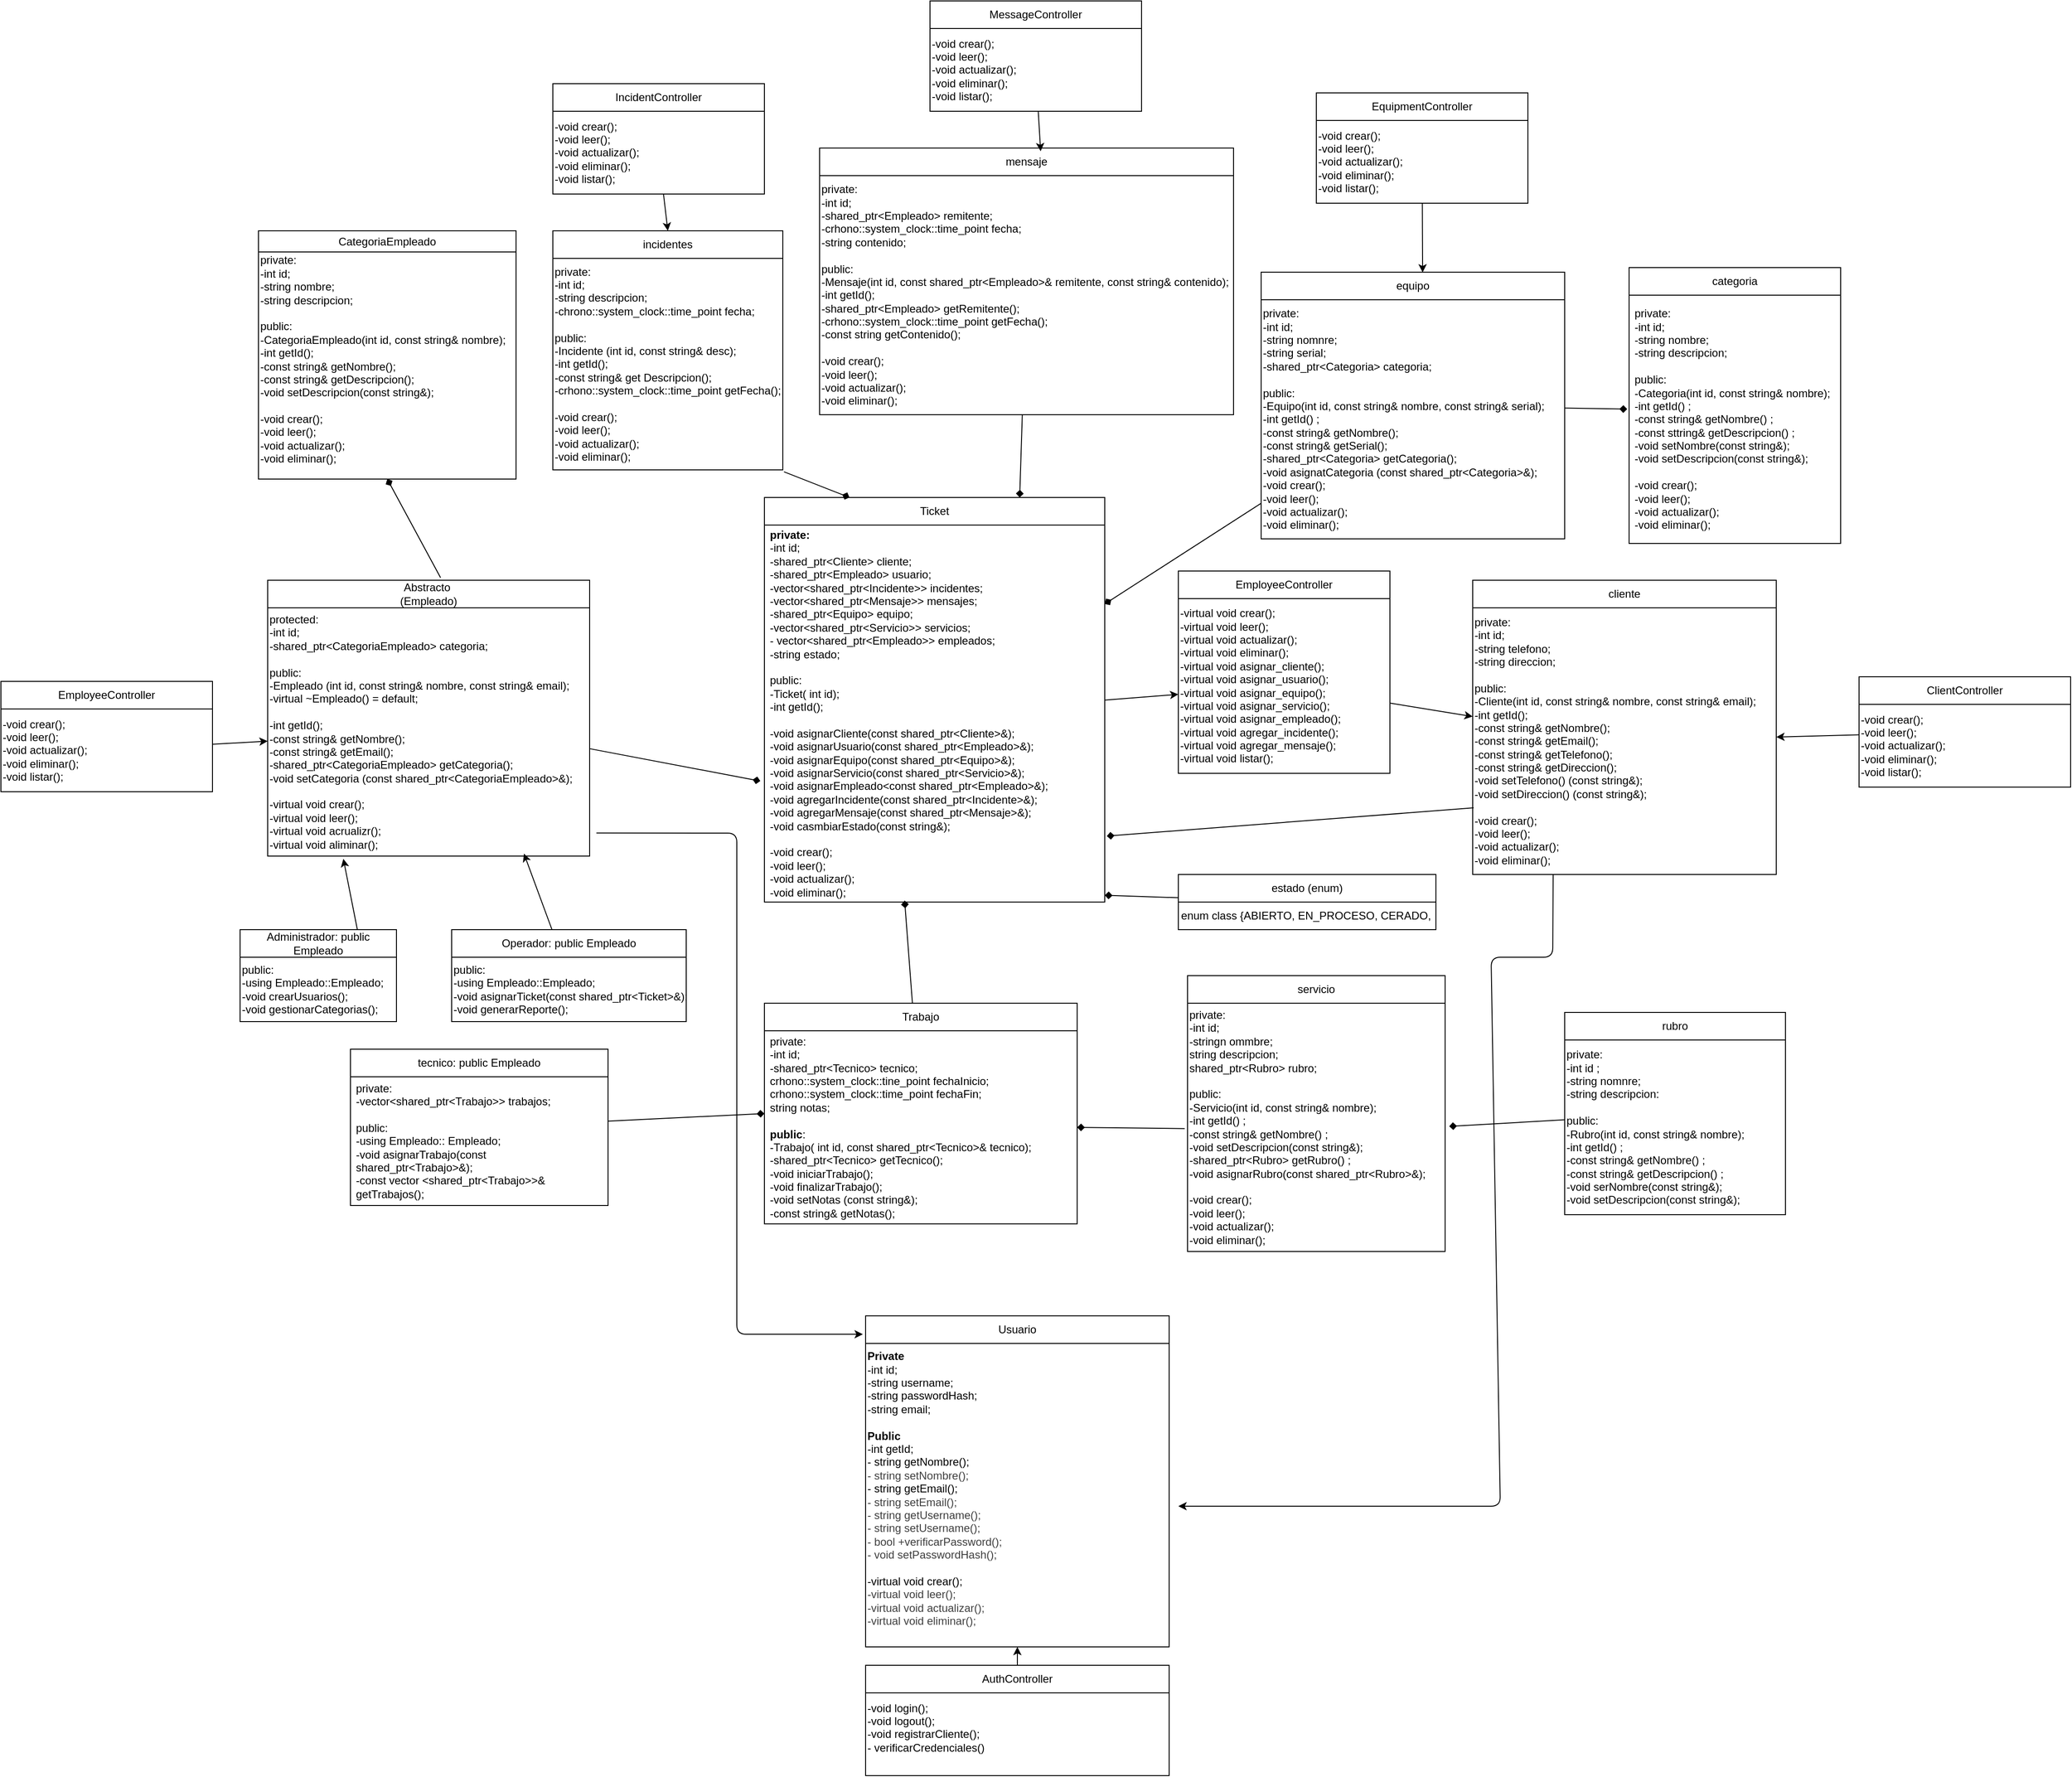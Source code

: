 <mxfile>
    <diagram id="UQxmLaQo9ilIOWJyvR82" name="Page-1">
        <mxGraphModel dx="1830" dy="1915" grid="1" gridSize="10" guides="1" tooltips="1" connect="1" arrows="1" fold="1" page="1" pageScale="1" pageWidth="850" pageHeight="1100" math="0" shadow="0">
            <root>
                <mxCell id="0"/>
                <mxCell id="1" parent="0"/>
                <mxCell id="27" style="edgeStyle=none;html=1;endArrow=diamond;endFill=1;entryX=-0.012;entryY=0.679;entryDx=0;entryDy=0;entryPerimeter=0;" parent="1" source="2" target="16" edge="1">
                    <mxGeometry relative="1" as="geometry">
                        <mxPoint x="500" y="267" as="targetPoint"/>
                    </mxGeometry>
                </mxCell>
                <mxCell id="2" value="Abstracto&amp;nbsp;&lt;div&gt;(Empleado)&lt;/div&gt;" style="swimlane;fontStyle=0;childLayout=stackLayout;horizontal=1;startSize=30;horizontalStack=0;resizeParent=1;resizeParentMax=0;resizeLast=0;collapsible=1;marginBottom=0;whiteSpace=wrap;html=1;" parent="1" vertex="1">
                    <mxGeometry x="-40" y="160" width="350" height="300" as="geometry"/>
                </mxCell>
                <mxCell id="86" value="protected:&lt;div&gt;-int id;&lt;/div&gt;&lt;div&gt;-shared_ptr&amp;lt;CategoriaEmpleado&amp;gt; categoria;&lt;/div&gt;&lt;div&gt;&lt;br&gt;&lt;/div&gt;&lt;div&gt;public:&lt;/div&gt;&lt;div&gt;-Empleado (int id, const string&amp;amp; nombre, const string&amp;amp; email);&lt;/div&gt;&lt;div&gt;-virtual ~Empleado() = default;&lt;/div&gt;&lt;div&gt;&lt;br&gt;&lt;/div&gt;&lt;div&gt;-int getId();&lt;/div&gt;&lt;div&gt;-const string&amp;amp; getNombre();&lt;/div&gt;&lt;div&gt;-const string&amp;amp; getEmail();&lt;/div&gt;&lt;div&gt;-shared_ptr&amp;lt;CategoriaEmpleado&amp;gt; getCategoria();&lt;/div&gt;&lt;div&gt;-void setCategoria (const shared_ptr&amp;lt;CategoriaEmpleado&amp;gt;&amp;amp;);&lt;/div&gt;&lt;div&gt;&lt;br&gt;&lt;/div&gt;&lt;div&gt;-virtual void crear();&lt;/div&gt;&lt;div&gt;-virtual void leer();&lt;/div&gt;&lt;div&gt;-virtual void acrualizr();&lt;/div&gt;&lt;div&gt;-virtual void aliminar();&lt;/div&gt;" style="text;html=1;align=left;verticalAlign=middle;resizable=0;points=[];autosize=1;strokeColor=none;fillColor=none;" parent="2" vertex="1">
                    <mxGeometry y="30" width="350" height="270" as="geometry"/>
                </mxCell>
                <mxCell id="29" style="edgeStyle=none;html=1;exitX=0.75;exitY=0;exitDx=0;exitDy=0;entryX=0.235;entryY=1.011;entryDx=0;entryDy=0;entryPerimeter=0;" parent="1" source="7" target="86" edge="1">
                    <mxGeometry relative="1" as="geometry">
                        <mxPoint x="230" y="190" as="targetPoint"/>
                    </mxGeometry>
                </mxCell>
                <mxCell id="7" value="Administrador: public Empleado" style="swimlane;fontStyle=0;childLayout=stackLayout;horizontal=1;startSize=30;horizontalStack=0;resizeParent=1;resizeParentMax=0;resizeLast=0;collapsible=1;marginBottom=0;whiteSpace=wrap;html=1;" parent="1" vertex="1">
                    <mxGeometry x="-70" y="540" width="170" height="100" as="geometry"/>
                </mxCell>
                <mxCell id="90" value="public:&lt;div&gt;-using Empleado::Empleado;&lt;/div&gt;&lt;div&gt;-void crearUsuarios();&lt;/div&gt;&lt;div&gt;-void gestionarCategorias();&lt;/div&gt;" style="text;html=1;align=left;verticalAlign=middle;resizable=0;points=[];autosize=1;strokeColor=none;fillColor=none;" parent="7" vertex="1">
                    <mxGeometry y="30" width="170" height="70" as="geometry"/>
                </mxCell>
                <mxCell id="28" style="edgeStyle=none;html=1;entryX=0.796;entryY=0.99;entryDx=0;entryDy=0;entryPerimeter=0;" parent="1" source="11" target="86" edge="1">
                    <mxGeometry relative="1" as="geometry">
                        <mxPoint x="250" y="180" as="targetPoint"/>
                    </mxGeometry>
                </mxCell>
                <mxCell id="11" value="Operador: public Empleado" style="swimlane;fontStyle=0;childLayout=stackLayout;horizontal=1;startSize=30;horizontalStack=0;resizeParent=1;resizeParentMax=0;resizeLast=0;collapsible=1;marginBottom=0;whiteSpace=wrap;html=1;" parent="1" vertex="1">
                    <mxGeometry x="160" y="540" width="255" height="100" as="geometry"/>
                </mxCell>
                <mxCell id="91" value="public:&lt;div&gt;-using Empleado::Empleado;&lt;/div&gt;&lt;div&gt;-void asignarTicket(const shared_ptr&amp;lt;Ticket&amp;gt;&amp;amp;);&lt;/div&gt;&lt;div&gt;-void generarReporte();&lt;/div&gt;" style="text;html=1;align=left;verticalAlign=middle;resizable=0;points=[];autosize=1;strokeColor=none;fillColor=none;" parent="11" vertex="1">
                    <mxGeometry y="30" width="255" height="70" as="geometry"/>
                </mxCell>
                <mxCell id="15" value="Ticket" style="swimlane;fontStyle=0;childLayout=stackLayout;horizontal=1;startSize=30;horizontalStack=0;resizeParent=1;resizeParentMax=0;resizeLast=0;collapsible=1;marginBottom=0;whiteSpace=wrap;html=1;" parent="1" vertex="1">
                    <mxGeometry x="500" y="70" width="370" height="440" as="geometry"/>
                </mxCell>
                <mxCell id="16" value="&lt;b&gt;private:&lt;/b&gt;&lt;div&gt;-int id;&lt;/div&gt;&lt;div&gt;-shared_ptr&amp;lt;Cliente&amp;gt; cliente;&lt;/div&gt;&lt;div&gt;-shared_ptr&amp;lt;Empleado&amp;gt; usuario;&lt;/div&gt;&lt;div&gt;-vector&amp;lt;shared_ptr&amp;lt;Incidente&amp;gt;&amp;gt; incidentes;&lt;/div&gt;&lt;div&gt;-vector&amp;lt;shared_ptr&amp;lt;Mensaje&amp;gt;&amp;gt; mensajes;&lt;/div&gt;&lt;div&gt;-shared_ptr&amp;lt;Equipo&amp;gt; equipo;&lt;/div&gt;&lt;div&gt;-vector&amp;lt;shared_ptr&amp;lt;Servicio&amp;gt;&amp;gt; servicios;&lt;/div&gt;&lt;div&gt;- vector&amp;lt;shared_ptr&amp;lt;Empleado&amp;gt;&amp;gt; empleados;&lt;/div&gt;&lt;div&gt;-string estado;&lt;/div&gt;&lt;div&gt;&lt;br&gt;&lt;/div&gt;&lt;div&gt;public:&lt;/div&gt;&lt;div&gt;-Ticket( int id);&lt;/div&gt;&lt;div&gt;-int getId();&lt;/div&gt;&lt;div&gt;&lt;br&gt;&lt;/div&gt;&lt;div&gt;-void asignarCliente(const shared_ptr&amp;lt;Cliente&amp;gt;&amp;amp;);&lt;/div&gt;&lt;div&gt;-void asignarUsuario(const shared_ptr&amp;lt;Empleado&amp;gt;&amp;amp;);&lt;/div&gt;&lt;div&gt;-void asignarEquipo(const shared_ptr&amp;lt;Equipo&amp;gt;&amp;amp;);&lt;/div&gt;&lt;div&gt;-void asignarServicio(const shared_ptr&amp;lt;Servicio&amp;gt;&amp;amp;);&lt;/div&gt;&lt;div&gt;-void asignarEmpleado&amp;lt;const shared_ptr&amp;lt;Empleado&amp;gt;&amp;amp;);&lt;/div&gt;&lt;div&gt;-void agregarIncidente(const shared_ptr&amp;lt;Incidente&amp;gt;&amp;amp;);&lt;/div&gt;&lt;div&gt;-void agregarMensaje(const shared_ptr&amp;lt;Mensaje&amp;gt;&amp;amp;);&lt;/div&gt;&lt;div&gt;-void casmbiarEstado(const string&amp;amp;);&lt;/div&gt;&lt;div&gt;&lt;br&gt;&lt;/div&gt;&lt;div&gt;-void crear();&lt;/div&gt;&lt;div&gt;-void leer();&lt;/div&gt;&lt;div&gt;-void actualizar();&lt;/div&gt;&lt;div&gt;-void eliminar();&lt;/div&gt;" style="text;strokeColor=none;fillColor=none;align=left;verticalAlign=middle;spacingLeft=4;spacingRight=4;overflow=hidden;points=[[0,0.5],[1,0.5]];portConstraint=eastwest;rotatable=0;whiteSpace=wrap;html=1;" parent="15" vertex="1">
                    <mxGeometry y="30" width="370" height="410" as="geometry"/>
                </mxCell>
                <mxCell id="43" style="edgeStyle=none;html=1;endArrow=diamond;endFill=1;entryX=0.25;entryY=0;entryDx=0;entryDy=0;exitX=1.005;exitY=1.009;exitDx=0;exitDy=0;exitPerimeter=0;" parent="1" source="92" target="15" edge="1">
                    <mxGeometry relative="1" as="geometry">
                        <mxPoint x="520" y="110" as="sourcePoint"/>
                    </mxGeometry>
                </mxCell>
                <mxCell id="23" value="incidentes" style="swimlane;fontStyle=0;childLayout=stackLayout;horizontal=1;startSize=30;horizontalStack=0;resizeParent=1;resizeParentMax=0;resizeLast=0;collapsible=1;marginBottom=0;whiteSpace=wrap;html=1;" parent="1" vertex="1">
                    <mxGeometry x="270" y="-220" width="250" height="260" as="geometry"/>
                </mxCell>
                <mxCell id="92" value="private:&lt;div&gt;-int id;&lt;/div&gt;&lt;div&gt;-string descripcion;&lt;/div&gt;&lt;div&gt;-chrono::system_clock::time_point fecha;&lt;/div&gt;&lt;div&gt;&lt;br&gt;&lt;/div&gt;&lt;div&gt;public:&lt;/div&gt;&lt;div&gt;-Incidente (int id, const string&amp;amp; desc);&lt;/div&gt;&lt;div&gt;-int getId();&lt;/div&gt;&lt;div&gt;-const string&amp;amp; get Descripcion();&lt;/div&gt;&lt;div&gt;-crhono::system_clock::time_point getFecha();&lt;/div&gt;&lt;div&gt;&lt;br&gt;&lt;/div&gt;&lt;div&gt;-void crear();&lt;/div&gt;&lt;div&gt;-void leer();&lt;/div&gt;&lt;div&gt;-void actualizar();&lt;/div&gt;&lt;div&gt;-void eliminar();&lt;/div&gt;" style="text;html=1;align=left;verticalAlign=middle;resizable=0;points=[];autosize=1;strokeColor=none;fillColor=none;" parent="23" vertex="1">
                    <mxGeometry y="30" width="250" height="230" as="geometry"/>
                </mxCell>
                <mxCell id="56" style="edgeStyle=none;html=1;endArrow=diamond;endFill=1;" parent="1" source="30" target="16" edge="1">
                    <mxGeometry relative="1" as="geometry"/>
                </mxCell>
                <mxCell id="80" style="edgeStyle=none;html=1;endArrow=diamond;endFill=1;entryX=-0.009;entryY=0.459;entryDx=0;entryDy=0;entryPerimeter=0;" parent="1" source="30" target="76" edge="1">
                    <mxGeometry relative="1" as="geometry">
                        <mxPoint x="980" y="140" as="targetPoint"/>
                    </mxGeometry>
                </mxCell>
                <mxCell id="30" value="equipo" style="swimlane;fontStyle=0;childLayout=stackLayout;horizontal=1;startSize=30;horizontalStack=0;resizeParent=1;resizeParentMax=0;resizeLast=0;collapsible=1;marginBottom=0;whiteSpace=wrap;html=1;" parent="1" vertex="1">
                    <mxGeometry x="1040" y="-175" width="330" height="290" as="geometry"/>
                </mxCell>
                <mxCell id="84" value="private:&lt;div&gt;-int id;&lt;/div&gt;&lt;div&gt;-string nomnre;&lt;/div&gt;&lt;div&gt;-string serial;&lt;/div&gt;&lt;div&gt;-shared_ptr&amp;lt;Categoria&amp;gt; categoria;&lt;/div&gt;&lt;div&gt;&lt;br&gt;&lt;/div&gt;&lt;div&gt;public:&lt;/div&gt;&lt;div&gt;-Equipo(int id, const string&amp;amp; nombre, const string&amp;amp; serial);&lt;/div&gt;&lt;div&gt;-int getId() ;&lt;/div&gt;&lt;div&gt;-const string&amp;amp; getNombre();&lt;/div&gt;&lt;div&gt;-const string&amp;amp; getSerial();&lt;/div&gt;&lt;div&gt;-shared_ptr&amp;lt;Categoria&amp;gt; getCategoria();&lt;/div&gt;&lt;div&gt;-void asignatCategoria (const shared_ptr&amp;lt;Categoria&amp;gt;&amp;amp;);&lt;/div&gt;&lt;div&gt;-void crear();&lt;/div&gt;&lt;div&gt;-void leer();&lt;/div&gt;&lt;div&gt;-void actualizar();&lt;/div&gt;&lt;div&gt;-void eliminar();&amp;nbsp;&lt;/div&gt;" style="text;html=1;align=left;verticalAlign=middle;resizable=0;points=[];autosize=1;strokeColor=none;fillColor=none;" parent="30" vertex="1">
                    <mxGeometry y="30" width="330" height="260" as="geometry"/>
                </mxCell>
                <mxCell id="35" value="cliente" style="swimlane;fontStyle=0;childLayout=stackLayout;horizontal=1;startSize=30;horizontalStack=0;resizeParent=1;resizeParentMax=0;resizeLast=0;collapsible=1;marginBottom=0;whiteSpace=wrap;html=1;" parent="1" vertex="1">
                    <mxGeometry x="1270" y="160" width="330" height="320" as="geometry"/>
                </mxCell>
                <mxCell id="85" value="private:&lt;div&gt;-int id;&lt;/div&gt;&lt;div&gt;-string telefono;&lt;/div&gt;&lt;div&gt;-string direccion;&lt;/div&gt;&lt;div&gt;&lt;br&gt;&lt;/div&gt;&lt;div&gt;public:&lt;/div&gt;&lt;div&gt;-Cliente(int id, const string&amp;amp; nombre, const string&amp;amp; email);&lt;/div&gt;&lt;div&gt;-int getId();&lt;/div&gt;&lt;div&gt;-const string&amp;amp; getNombre();&lt;/div&gt;&lt;div&gt;-const string&amp;amp; getEmail();&lt;/div&gt;&lt;div&gt;-const string&amp;amp; getTelefono();&lt;/div&gt;&lt;div&gt;-const string&amp;amp; getDireccion();&lt;/div&gt;&lt;div&gt;-void setTelefono() (const string&amp;amp;);&lt;/div&gt;&lt;div&gt;-void setDireccion() (const string&amp;amp;);&lt;/div&gt;&lt;div&gt;&lt;br&gt;&lt;/div&gt;&lt;div&gt;-void crear();&lt;/div&gt;&lt;div&gt;-void leer();&lt;/div&gt;&lt;div&gt;-void actualizar();&lt;/div&gt;&lt;div&gt;-void eliminar();&lt;/div&gt;" style="text;html=1;align=left;verticalAlign=middle;resizable=0;points=[];autosize=1;strokeColor=none;fillColor=none;" parent="35" vertex="1">
                    <mxGeometry y="30" width="330" height="290" as="geometry"/>
                </mxCell>
                <mxCell id="39" value="mensaje" style="swimlane;fontStyle=0;childLayout=stackLayout;horizontal=1;startSize=30;horizontalStack=0;resizeParent=1;resizeParentMax=0;resizeLast=0;collapsible=1;marginBottom=0;whiteSpace=wrap;html=1;" parent="1" vertex="1">
                    <mxGeometry x="560" y="-310" width="450" height="290" as="geometry"/>
                </mxCell>
                <mxCell id="93" value="private:&lt;div&gt;-int id;&lt;/div&gt;&lt;div&gt;-shared_ptr&amp;lt;Empleado&amp;gt; remitente;&lt;/div&gt;&lt;div&gt;-crhono::system_clock::time_point fecha;&lt;/div&gt;&lt;div&gt;-string contenido;&lt;/div&gt;&lt;div&gt;&lt;br&gt;&lt;/div&gt;&lt;div&gt;public:&lt;/div&gt;&lt;div&gt;-Mensaje(int id, const shared_ptr&amp;lt;Empleado&amp;gt;&amp;amp; remitente, const string&amp;amp; contenido);&lt;/div&gt;&lt;div&gt;-int getId();&lt;/div&gt;&lt;div&gt;-shared_ptr&amp;lt;Empleado&amp;gt; getRemitente();&lt;/div&gt;&lt;div&gt;-crhono::system_clock::time_point getFecha();&lt;/div&gt;&lt;div&gt;-const string getContenido();&lt;/div&gt;&lt;div&gt;&lt;br&gt;&lt;/div&gt;&lt;div&gt;-void crear();&lt;/div&gt;&lt;div&gt;-void leer();&lt;/div&gt;&lt;div&gt;-void actualizar();&lt;/div&gt;&lt;div&gt;-void eliminar();&lt;/div&gt;" style="text;html=1;align=left;verticalAlign=middle;resizable=0;points=[];autosize=1;strokeColor=none;fillColor=none;" parent="39" vertex="1">
                    <mxGeometry y="30" width="450" height="260" as="geometry"/>
                </mxCell>
                <mxCell id="44" style="edgeStyle=none;html=1;endArrow=diamond;endFill=1;entryX=0.75;entryY=0;entryDx=0;entryDy=0;" parent="1" source="39" target="15" edge="1">
                    <mxGeometry relative="1" as="geometry">
                        <mxPoint x="750" y="146" as="targetPoint"/>
                    </mxGeometry>
                </mxCell>
                <mxCell id="55" style="edgeStyle=none;html=1;endArrow=diamond;endFill=1;entryX=0;entryY=0.5;entryDx=0;entryDy=0;" parent="1" source="45" target="49" edge="1">
                    <mxGeometry relative="1" as="geometry">
                        <mxPoint x="740" y="570" as="targetPoint"/>
                    </mxGeometry>
                </mxCell>
                <mxCell id="45" value="tecnico: public Empleado" style="swimlane;fontStyle=0;childLayout=stackLayout;horizontal=1;startSize=30;horizontalStack=0;resizeParent=1;resizeParentMax=0;resizeLast=0;collapsible=1;marginBottom=0;whiteSpace=wrap;html=1;" parent="1" vertex="1">
                    <mxGeometry x="50" y="670" width="280" height="170" as="geometry"/>
                </mxCell>
                <mxCell id="22" value="private:&lt;div&gt;-vector&amp;lt;shared_ptr&amp;lt;Trabajo&amp;gt;&amp;gt; trabajos;&lt;/div&gt;&lt;div&gt;&lt;br&gt;&lt;/div&gt;&lt;div&gt;public:&lt;/div&gt;&lt;div&gt;-using Empleado:: Empleado;&lt;/div&gt;&lt;div&gt;-void asignarTrabajo(const shared_ptr&amp;lt;Trabajo&amp;gt;&amp;amp;);&lt;/div&gt;&lt;div&gt;-const vector &amp;lt;shared_ptr&amp;lt;Trabajo&amp;gt;&amp;gt;&amp;amp; getTrabajos();&lt;/div&gt;" style="text;strokeColor=none;fillColor=none;align=left;verticalAlign=middle;spacingLeft=4;spacingRight=4;overflow=hidden;points=[[0,0.5],[1,0.5]];portConstraint=eastwest;rotatable=0;whiteSpace=wrap;html=1;" parent="45" vertex="1">
                    <mxGeometry y="30" width="280" height="140" as="geometry"/>
                </mxCell>
                <mxCell id="63" style="edgeStyle=none;html=1;endArrow=diamond;endFill=1;entryX=0.412;entryY=0.996;entryDx=0;entryDy=0;entryPerimeter=0;" parent="1" source="49" target="16" edge="1">
                    <mxGeometry relative="1" as="geometry">
                        <mxPoint x="640" y="512" as="targetPoint"/>
                    </mxGeometry>
                </mxCell>
                <mxCell id="49" value="Trabajo" style="swimlane;fontStyle=0;childLayout=stackLayout;horizontal=1;startSize=30;horizontalStack=0;resizeParent=1;resizeParentMax=0;resizeLast=0;collapsible=1;marginBottom=0;whiteSpace=wrap;html=1;" parent="1" vertex="1">
                    <mxGeometry x="500" y="620" width="340" height="240" as="geometry"/>
                </mxCell>
                <mxCell id="50" value="private:&lt;div&gt;-int id;&lt;/div&gt;&lt;div&gt;-shared_ptr&amp;lt;Tecnico&amp;gt; tecnico;&lt;/div&gt;&lt;div&gt;crhono::system_clock::tine_point fechaInicio;&lt;/div&gt;&lt;div&gt;crhono::system_clock::time_point fechaFin;&lt;/div&gt;&lt;div&gt;string notas;&lt;/div&gt;&lt;div&gt;&lt;br&gt;&lt;/div&gt;&lt;div&gt;&lt;b&gt;public&lt;/b&gt;:&lt;/div&gt;&lt;div&gt;-Trabajo( int id, const shared_ptr&amp;lt;Tecnico&amp;gt;&amp;amp; tecnico);&lt;/div&gt;&lt;div&gt;-shared_ptr&amp;lt;Tecnico&amp;gt; getTecnico();&lt;/div&gt;&lt;div&gt;-void iniciarTrabajo();&lt;/div&gt;&lt;div&gt;-void finalizarTrabajo();&lt;/div&gt;&lt;div&gt;-void setNotas (const string&amp;amp;);&lt;/div&gt;&lt;div&gt;-const string&amp;amp; getNotas();&lt;/div&gt;" style="text;strokeColor=none;fillColor=none;align=left;verticalAlign=middle;spacingLeft=4;spacingRight=4;overflow=hidden;points=[[0,0.5],[1,0.5]];portConstraint=eastwest;rotatable=0;whiteSpace=wrap;html=1;" parent="49" vertex="1">
                    <mxGeometry y="30" width="340" height="210" as="geometry"/>
                </mxCell>
                <mxCell id="57" value="estado (enum)" style="swimlane;fontStyle=0;childLayout=stackLayout;horizontal=1;startSize=30;horizontalStack=0;resizeParent=1;resizeParentMax=0;resizeLast=0;collapsible=1;marginBottom=0;whiteSpace=wrap;html=1;" parent="1" vertex="1">
                    <mxGeometry x="950" y="480" width="280" height="60" as="geometry"/>
                </mxCell>
                <mxCell id="95" value="enum class {ABIERTO, EN_PROCESO, CERADO,&amp;nbsp;" style="text;html=1;align=center;verticalAlign=middle;resizable=0;points=[];autosize=1;strokeColor=none;fillColor=none;" parent="57" vertex="1">
                    <mxGeometry y="30" width="280" height="30" as="geometry"/>
                </mxCell>
                <mxCell id="61" style="edgeStyle=none;html=1;endArrow=diamond;endFill=1;entryX=1.006;entryY=0.825;entryDx=0;entryDy=0;entryPerimeter=0;exitX=0.003;exitY=0.75;exitDx=0;exitDy=0;exitPerimeter=0;" parent="1" source="85" target="16" edge="1">
                    <mxGeometry relative="1" as="geometry">
                        <mxPoint x="680" y="600" as="targetPoint"/>
                    </mxGeometry>
                </mxCell>
                <mxCell id="62" style="edgeStyle=none;html=1;entryX=1;entryY=0.982;entryDx=0;entryDy=0;entryPerimeter=0;endArrow=diamond;endFill=1;" parent="1" source="57" target="16" edge="1">
                    <mxGeometry relative="1" as="geometry"/>
                </mxCell>
                <mxCell id="73" style="edgeStyle=none;html=1;endArrow=diamond;endFill=1;entryX=1;entryY=0.5;entryDx=0;entryDy=0;exitX=-0.011;exitY=0.505;exitDx=0;exitDy=0;exitPerimeter=0;" parent="1" source="83" target="50" edge="1">
                    <mxGeometry relative="1" as="geometry">
                        <mxPoint x="750" y="560" as="targetPoint"/>
                    </mxGeometry>
                </mxCell>
                <mxCell id="64" value="servicio" style="swimlane;fontStyle=0;childLayout=stackLayout;horizontal=1;startSize=30;horizontalStack=0;resizeParent=1;resizeParentMax=0;resizeLast=0;collapsible=1;marginBottom=0;whiteSpace=wrap;html=1;" parent="1" vertex="1">
                    <mxGeometry x="960" y="590" width="280" height="300" as="geometry"/>
                </mxCell>
                <mxCell id="83" value="private:&lt;div&gt;-int id;&lt;/div&gt;&lt;div&gt;-stringn ommbre;&lt;/div&gt;&lt;div&gt;string descripcion;&lt;/div&gt;&lt;div&gt;shared_ptr&amp;lt;Rubro&amp;gt; rubro;&lt;/div&gt;&lt;div&gt;&lt;br&gt;&lt;/div&gt;&lt;div&gt;public:&lt;/div&gt;&lt;div&gt;-Servicio(int id, const string&amp;amp; nombre);&lt;/div&gt;&lt;div&gt;-int getId() ;&lt;/div&gt;&lt;div&gt;-const string&amp;amp; getNombre() ;&lt;/div&gt;&lt;div&gt;-void setDescripcion(const string&amp;amp;);&lt;/div&gt;&lt;div&gt;-shared_ptr&amp;lt;Rubro&amp;gt; getRubro() ;&lt;/div&gt;&lt;div&gt;-void asignarRubro(const shared_ptr&amp;lt;Rubro&amp;gt;&amp;amp;);&lt;/div&gt;&lt;div&gt;&lt;br&gt;&lt;/div&gt;&lt;div&gt;-void crear();&lt;/div&gt;&lt;div&gt;-void leer();&lt;/div&gt;&lt;div&gt;-void actualizar();&lt;/div&gt;&lt;div&gt;-void eliminar();&lt;/div&gt;" style="text;html=1;align=left;verticalAlign=middle;resizable=0;points=[];autosize=1;strokeColor=none;fillColor=none;" parent="64" vertex="1">
                    <mxGeometry y="30" width="280" height="270" as="geometry"/>
                </mxCell>
                <mxCell id="72" style="edgeStyle=none;html=1;endArrow=diamond;endFill=1;entryX=1.016;entryY=0.496;entryDx=0;entryDy=0;entryPerimeter=0;" parent="1" source="68" target="83" edge="1">
                    <mxGeometry relative="1" as="geometry">
                        <mxPoint x="880" y="780" as="targetPoint"/>
                    </mxGeometry>
                </mxCell>
                <mxCell id="68" value="rubro" style="swimlane;fontStyle=0;childLayout=stackLayout;horizontal=1;startSize=30;horizontalStack=0;resizeParent=1;resizeParentMax=0;resizeLast=0;collapsible=1;marginBottom=0;whiteSpace=wrap;html=1;" parent="1" vertex="1">
                    <mxGeometry x="1370" y="630" width="240" height="220" as="geometry"/>
                </mxCell>
                <mxCell id="81" value="private:&lt;br&gt;-int id ;&lt;div&gt;-string nomnre;&lt;/div&gt;&lt;div&gt;-string descripcion:&lt;/div&gt;&lt;div&gt;&lt;br&gt;&lt;/div&gt;&lt;div&gt;public:&lt;/div&gt;&lt;div&gt;-Rubro(int id, const string&amp;amp; nombre);&lt;/div&gt;&lt;div&gt;-int getId() ;&lt;/div&gt;&lt;div&gt;-const string&amp;amp; getNombre() ;&lt;/div&gt;&lt;div&gt;-const string&amp;amp; getDescripcion() ;&lt;/div&gt;&lt;div&gt;-void serNombre(const string&amp;amp;);&lt;/div&gt;&lt;div&gt;-void setDescripcion(const string&amp;amp;);&lt;/div&gt;" style="text;html=1;align=left;verticalAlign=middle;resizable=0;points=[];autosize=1;strokeColor=none;fillColor=none;" parent="68" vertex="1">
                    <mxGeometry y="30" width="240" height="190" as="geometry"/>
                </mxCell>
                <mxCell id="74" value="categoria" style="swimlane;fontStyle=0;childLayout=stackLayout;horizontal=1;startSize=30;horizontalStack=0;resizeParent=1;resizeParentMax=0;resizeLast=0;collapsible=1;marginBottom=0;whiteSpace=wrap;html=1;" parent="1" vertex="1">
                    <mxGeometry x="1440" y="-180" width="230" height="300" as="geometry"/>
                </mxCell>
                <mxCell id="76" value="private:&lt;div&gt;-int id;&lt;/div&gt;&lt;div&gt;-string nombre;&lt;/div&gt;&lt;div&gt;-string descripcion;&lt;/div&gt;&lt;div&gt;&lt;br&gt;&lt;/div&gt;&lt;div&gt;public:&lt;/div&gt;&lt;div&gt;-Categoria(int id, const string&amp;amp; nombre);&lt;/div&gt;&lt;div&gt;-int getId() ;&lt;/div&gt;&lt;div&gt;-const string&amp;amp; getNombre() ;&lt;/div&gt;&lt;div&gt;-const sttring&amp;amp; getDescripcion() ;&lt;/div&gt;&lt;div&gt;-void setNombre(const string&amp;amp;);&lt;/div&gt;&lt;div&gt;-void setDescripcion(const string&amp;amp;);&lt;/div&gt;&lt;div&gt;&lt;br&gt;&lt;/div&gt;&lt;div&gt;-void crear();&lt;/div&gt;&lt;div&gt;-void leer();&lt;/div&gt;&lt;div&gt;-void actualizar();&lt;/div&gt;&lt;div&gt;-void eliminar();&lt;/div&gt;" style="text;strokeColor=none;fillColor=none;align=left;verticalAlign=middle;spacingLeft=4;spacingRight=4;overflow=hidden;points=[[0,0.5],[1,0.5]];portConstraint=eastwest;rotatable=0;whiteSpace=wrap;html=1;" parent="74" vertex="1">
                    <mxGeometry y="30" width="230" height="270" as="geometry"/>
                </mxCell>
                <mxCell id="87" value="&lt;span style=&quot;font-weight: normal;&quot;&gt;CategoriaEmpleado&lt;/span&gt;" style="swimlane;whiteSpace=wrap;html=1;" parent="1" vertex="1">
                    <mxGeometry x="-50" y="-220" width="280" height="270" as="geometry">
                        <mxRectangle x="-50" y="-220" width="150" height="30" as="alternateBounds"/>
                    </mxGeometry>
                </mxCell>
                <mxCell id="88" value="private:&lt;div&gt;-int id;&lt;/div&gt;&lt;div&gt;-string nombre;&lt;/div&gt;&lt;div&gt;-string descripcion;&lt;/div&gt;&lt;div&gt;&lt;br&gt;&lt;/div&gt;&lt;div&gt;public:&lt;/div&gt;&lt;div&gt;-CategoriaEmpleado(int id, const string&amp;amp; nombre);&lt;/div&gt;&lt;div&gt;-int getId();&lt;/div&gt;&lt;div&gt;-const string&amp;amp; getNombre();&lt;/div&gt;&lt;div&gt;-const string&amp;amp; getDescripcion();&lt;/div&gt;&lt;div&gt;-void setDescripcion(const string&amp;amp;);&lt;/div&gt;&lt;div&gt;&lt;br&gt;&lt;/div&gt;&lt;div&gt;-void crear();&lt;/div&gt;&lt;div&gt;-void leer();&lt;/div&gt;&lt;div&gt;-void actualizar();&lt;/div&gt;&lt;div&gt;-void eliminar();&lt;/div&gt;" style="text;html=1;align=left;verticalAlign=middle;resizable=0;points=[];autosize=1;strokeColor=none;fillColor=none;" parent="87" vertex="1">
                    <mxGeometry y="20" width="290" height="240" as="geometry"/>
                </mxCell>
                <mxCell id="89" style="edgeStyle=none;html=1;endArrow=diamond;endFill=1;exitX=0.537;exitY=-0.009;exitDx=0;exitDy=0;exitPerimeter=0;entryX=0.5;entryY=1;entryDx=0;entryDy=0;" parent="1" source="2" target="87" edge="1">
                    <mxGeometry relative="1" as="geometry">
                        <mxPoint x="250" y="-130" as="sourcePoint"/>
                        <mxPoint x="98" y="10" as="targetPoint"/>
                    </mxGeometry>
                </mxCell>
                <mxCell id="96" value="Usuario" style="swimlane;fontStyle=0;childLayout=stackLayout;horizontal=1;startSize=30;horizontalStack=0;resizeParent=1;resizeParentMax=0;resizeLast=0;collapsible=1;marginBottom=0;whiteSpace=wrap;html=1;" parent="1" vertex="1">
                    <mxGeometry x="610" y="960" width="330" height="360" as="geometry"/>
                </mxCell>
                <mxCell id="138" value="&lt;div&gt;&lt;span style=&quot;color: rgb(0, 0, 0);&quot;&gt;&lt;b&gt;Private&lt;/b&gt;&lt;/span&gt;&lt;/div&gt;&lt;span style=&quot;color: rgb(0, 0, 0);&quot;&gt;-int id;&lt;/span&gt;&lt;div&gt;-string username;&lt;/div&gt;&lt;div&gt;-string passwordHash;&lt;/div&gt;&lt;div&gt;-string email;&lt;/div&gt;&lt;div&gt;&lt;br&gt;&lt;/div&gt;&lt;div&gt;&lt;b&gt;Public&lt;/b&gt;&lt;/div&gt;&lt;div&gt;&lt;div&gt;-int getId;&lt;/div&gt;&lt;div&gt;&lt;div&gt;- string getNombre();&lt;/div&gt;&lt;div&gt;&lt;div&gt;&lt;div style=&quot;color: rgb(63, 63, 63);&quot;&gt;- string setNombre();&lt;/div&gt;&lt;div style=&quot;color: rgb(63, 63, 63);&quot;&gt;&lt;/div&gt;&lt;/div&gt;&lt;div&gt;- string getEmail();&lt;/div&gt;&lt;div&gt;&lt;div style=&quot;color: rgb(63, 63, 63);&quot;&gt;- string setEmail();&lt;/div&gt;&lt;div style=&quot;color: rgb(63, 63, 63);&quot;&gt;&lt;div style=&quot;color: rgb(63, 63, 63);&quot;&gt;- string getUsername();&lt;/div&gt;&lt;div style=&quot;color: rgb(63, 63, 63);&quot;&gt;&lt;div style=&quot;color: rgb(63, 63, 63);&quot;&gt;- string setUsername();&lt;/div&gt;&lt;div style=&quot;color: rgb(63, 63, 63);&quot;&gt;- bool&amp;nbsp;+verificarPassword();&lt;/div&gt;&lt;div style=&quot;color: rgb(63, 63, 63);&quot;&gt;- void setPasswordHash();&lt;/div&gt;&lt;/div&gt;&lt;/div&gt;&lt;div style=&quot;color: rgb(63, 63, 63);&quot;&gt;&lt;br&gt;&lt;/div&gt;&lt;div style=&quot;color: rgb(63, 63, 63);&quot;&gt;&lt;/div&gt;&lt;/div&gt;&lt;div&gt;&lt;div&gt;-virtual void crear();&lt;/div&gt;&lt;div&gt;&lt;span style=&quot;color: rgb(63, 63, 63);&quot;&gt;-virtual void leer();&lt;/span&gt;&lt;/div&gt;&lt;div&gt;&lt;span style=&quot;color: rgb(63, 63, 63);&quot;&gt;-virtual void actualizar();&lt;/span&gt;&lt;span style=&quot;color: rgb(63, 63, 63);&quot;&gt;&lt;/span&gt;&lt;/div&gt;&lt;div&gt;&lt;span style=&quot;color: rgb(63, 63, 63);&quot;&gt;-virtual void eliminar();&lt;/span&gt;&lt;span style=&quot;color: rgb(63, 63, 63);&quot;&gt;&lt;/span&gt;&lt;/div&gt;&lt;div&gt;&lt;br style=&quot;color: rgb(63, 63, 63);&quot;&gt;&lt;/div&gt;&lt;/div&gt;&lt;/div&gt;&lt;/div&gt;&lt;/div&gt;" style="text;html=1;align=left;verticalAlign=middle;resizable=0;points=[];autosize=1;strokeColor=none;fillColor=none;" parent="96" vertex="1">
                    <mxGeometry y="30" width="330" height="330" as="geometry"/>
                </mxCell>
                <mxCell id="100" style="edgeStyle=none;html=1;exitX=0.265;exitY=1;exitDx=0;exitDy=0;exitPerimeter=0;" parent="1" source="85" edge="1">
                    <mxGeometry relative="1" as="geometry">
                        <mxPoint x="950" y="1167" as="targetPoint"/>
                        <Array as="points">
                            <mxPoint x="1357" y="570"/>
                            <mxPoint x="1290" y="570"/>
                            <mxPoint x="1300" y="1167"/>
                        </Array>
                    </mxGeometry>
                </mxCell>
                <mxCell id="98" style="edgeStyle=none;html=1;exitX=1.021;exitY=0.907;exitDx=0;exitDy=0;exitPerimeter=0;" parent="1" source="86" edge="1">
                    <mxGeometry relative="1" as="geometry">
                        <mxPoint x="607" y="980" as="targetPoint"/>
                        <mxPoint x="60" y="930" as="sourcePoint"/>
                        <Array as="points">
                            <mxPoint x="470" y="435"/>
                            <mxPoint x="470" y="980"/>
                            <mxPoint x="580" y="980"/>
                        </Array>
                    </mxGeometry>
                </mxCell>
                <mxCell id="140" value="" style="edgeStyle=none;html=1;" parent="1" source="101" target="138" edge="1">
                    <mxGeometry relative="1" as="geometry"/>
                </mxCell>
                <mxCell id="101" value="AuthController" style="swimlane;fontStyle=0;childLayout=stackLayout;horizontal=1;startSize=30;horizontalStack=0;resizeParent=1;resizeParentMax=0;resizeLast=0;collapsible=1;marginBottom=0;whiteSpace=wrap;html=1;" parent="1" vertex="1">
                    <mxGeometry x="610" y="1340" width="330" height="120" as="geometry"/>
                </mxCell>
                <mxCell id="124" value="&lt;span style=&quot;color: rgb(0, 0, 0);&quot;&gt;-void login();&lt;/span&gt;&lt;div&gt;-void logout();&lt;/div&gt;&lt;div&gt;-void registrarCliente();&lt;/div&gt;&lt;div&gt;- verificarCredenciales()&lt;/div&gt;&lt;div&gt;&lt;br&gt;&lt;/div&gt;" style="text;html=1;align=left;verticalAlign=middle;resizable=0;points=[];autosize=1;strokeColor=none;fillColor=none;" parent="101" vertex="1">
                    <mxGeometry y="30" width="330" height="90" as="geometry"/>
                </mxCell>
                <mxCell id="107" value="EmployeeController" style="swimlane;fontStyle=0;childLayout=stackLayout;horizontal=1;startSize=30;horizontalStack=0;resizeParent=1;resizeParentMax=0;resizeLast=0;collapsible=1;marginBottom=0;whiteSpace=wrap;html=1;" parent="1" vertex="1">
                    <mxGeometry x="-330" y="270" width="230" height="120" as="geometry"/>
                </mxCell>
                <mxCell id="110" value="-void crear();&lt;div&gt;-void leer();&lt;/div&gt;&lt;div&gt;-void actualizar();&lt;/div&gt;&lt;div&gt;-void eliminar();&lt;/div&gt;&lt;div&gt;-void listar();&lt;/div&gt;" style="text;html=1;align=left;verticalAlign=middle;resizable=0;points=[];autosize=1;strokeColor=none;fillColor=none;" parent="107" vertex="1">
                    <mxGeometry y="30" width="230" height="90" as="geometry"/>
                </mxCell>
                <mxCell id="111" value="" style="edgeStyle=none;html=1;" parent="1" source="110" target="86" edge="1">
                    <mxGeometry relative="1" as="geometry"/>
                </mxCell>
                <mxCell id="115" value="IncidentController" style="swimlane;fontStyle=0;childLayout=stackLayout;horizontal=1;startSize=30;horizontalStack=0;resizeParent=1;resizeParentMax=0;resizeLast=0;collapsible=1;marginBottom=0;whiteSpace=wrap;html=1;" parent="1" vertex="1">
                    <mxGeometry x="270" y="-380" width="230" height="120" as="geometry"/>
                </mxCell>
                <mxCell id="116" value="-void crear();&lt;div&gt;-void leer();&lt;/div&gt;&lt;div&gt;-void actualizar();&lt;/div&gt;&lt;div&gt;-void eliminar();&lt;/div&gt;&lt;div&gt;-void listar();&lt;/div&gt;" style="text;html=1;align=left;verticalAlign=middle;resizable=0;points=[];autosize=1;strokeColor=none;fillColor=none;" parent="115" vertex="1">
                    <mxGeometry y="30" width="230" height="90" as="geometry"/>
                </mxCell>
                <mxCell id="118" value="EmployeeController" style="swimlane;fontStyle=0;childLayout=stackLayout;horizontal=1;startSize=30;horizontalStack=0;resizeParent=1;resizeParentMax=0;resizeLast=0;collapsible=1;marginBottom=0;whiteSpace=wrap;html=1;" parent="1" vertex="1">
                    <mxGeometry x="950" y="150" width="230" height="220" as="geometry"/>
                </mxCell>
                <mxCell id="119" value="-virtual void crear();&lt;div&gt;-virtual void leer();&lt;/div&gt;&lt;div&gt;-virtual void actualizar();&lt;/div&gt;&lt;div&gt;-virtual void eliminar();&lt;/div&gt;&lt;div&gt;&lt;span style=&quot;color: rgb(0, 0, 0);&quot;&gt;-virtual void asignar_cliente();&lt;/span&gt;&lt;div&gt;-virtual void asignar_usuario();&lt;/div&gt;&lt;div&gt;-virtual void asignar_equipo();&lt;/div&gt;&lt;div&gt;-virtual void asignar_servicio();&lt;/div&gt;&lt;/div&gt;&lt;div&gt;&lt;span style=&quot;color: rgb(0, 0, 0);&quot;&gt;-virtual void asignar_empleado();&lt;/span&gt;&lt;div&gt;-virtual void agregar_incidente();&lt;/div&gt;&lt;div&gt;-virtual void agregar_mensaje();&lt;/div&gt;&lt;div&gt;-virtual void listar();&lt;/div&gt;&lt;/div&gt;" style="text;html=1;align=left;verticalAlign=middle;resizable=0;points=[];autosize=1;strokeColor=none;fillColor=none;" parent="118" vertex="1">
                    <mxGeometry y="30" width="230" height="190" as="geometry"/>
                </mxCell>
                <mxCell id="125" value="" style="edgeStyle=none;html=1;entryX=0.5;entryY=0;entryDx=0;entryDy=0;" parent="1" source="116" target="23" edge="1">
                    <mxGeometry relative="1" as="geometry"/>
                </mxCell>
                <mxCell id="126" value="MessageController" style="swimlane;fontStyle=0;childLayout=stackLayout;horizontal=1;startSize=30;horizontalStack=0;resizeParent=1;resizeParentMax=0;resizeLast=0;collapsible=1;marginBottom=0;whiteSpace=wrap;html=1;" parent="1" vertex="1">
                    <mxGeometry x="680" y="-470" width="230" height="120" as="geometry"/>
                </mxCell>
                <mxCell id="127" value="-void crear();&lt;div&gt;-void leer();&lt;/div&gt;&lt;div&gt;-void actualizar();&lt;/div&gt;&lt;div&gt;-void eliminar();&lt;/div&gt;&lt;div&gt;-void listar();&lt;/div&gt;" style="text;html=1;align=left;verticalAlign=middle;resizable=0;points=[];autosize=1;strokeColor=none;fillColor=none;" parent="126" vertex="1">
                    <mxGeometry y="30" width="230" height="90" as="geometry"/>
                </mxCell>
                <mxCell id="128" value="" style="edgeStyle=none;html=1;entryX=0.534;entryY=0.012;entryDx=0;entryDy=0;entryPerimeter=0;" parent="1" source="127" target="39" edge="1">
                    <mxGeometry relative="1" as="geometry"/>
                </mxCell>
                <mxCell id="132" value="" style="edgeStyle=none;html=1;entryX=0.532;entryY=0.001;entryDx=0;entryDy=0;entryPerimeter=0;" parent="1" source="130" target="30" edge="1">
                    <mxGeometry relative="1" as="geometry"/>
                </mxCell>
                <mxCell id="130" value="EquipmentController" style="swimlane;fontStyle=0;childLayout=stackLayout;horizontal=1;startSize=30;horizontalStack=0;resizeParent=1;resizeParentMax=0;resizeLast=0;collapsible=1;marginBottom=0;whiteSpace=wrap;html=1;" parent="1" vertex="1">
                    <mxGeometry x="1100" y="-370" width="230" height="120" as="geometry"/>
                </mxCell>
                <mxCell id="131" value="-void crear();&lt;div&gt;-void leer();&lt;/div&gt;&lt;div&gt;-void actualizar();&lt;/div&gt;&lt;div&gt;-void eliminar();&lt;/div&gt;&lt;div&gt;-void listar();&lt;/div&gt;" style="text;html=1;align=left;verticalAlign=middle;resizable=0;points=[];autosize=1;strokeColor=none;fillColor=none;" parent="130" vertex="1">
                    <mxGeometry y="30" width="230" height="90" as="geometry"/>
                </mxCell>
                <mxCell id="135" value="" style="edgeStyle=none;html=1;" parent="1" source="133" target="85" edge="1">
                    <mxGeometry relative="1" as="geometry"/>
                </mxCell>
                <mxCell id="133" value="ClientController" style="swimlane;fontStyle=0;childLayout=stackLayout;horizontal=1;startSize=30;horizontalStack=0;resizeParent=1;resizeParentMax=0;resizeLast=0;collapsible=1;marginBottom=0;whiteSpace=wrap;html=1;" parent="1" vertex="1">
                    <mxGeometry x="1690" y="265" width="230" height="120" as="geometry"/>
                </mxCell>
                <mxCell id="134" value="-void crear();&lt;div&gt;-void leer();&lt;/div&gt;&lt;div&gt;-void actualizar();&lt;/div&gt;&lt;div&gt;-void eliminar();&lt;/div&gt;&lt;div&gt;-void listar();&lt;/div&gt;" style="text;html=1;align=left;verticalAlign=middle;resizable=0;points=[];autosize=1;strokeColor=none;fillColor=none;" parent="133" vertex="1">
                    <mxGeometry y="30" width="230" height="90" as="geometry"/>
                </mxCell>
                <mxCell id="136" value="" style="edgeStyle=none;html=1;" parent="1" source="16" target="119" edge="1">
                    <mxGeometry relative="1" as="geometry"/>
                </mxCell>
                <mxCell id="142" value="" style="edgeStyle=none;html=1;" edge="1" parent="1" source="119" target="85">
                    <mxGeometry relative="1" as="geometry"/>
                </mxCell>
            </root>
        </mxGraphModel>
    </diagram>
</mxfile>